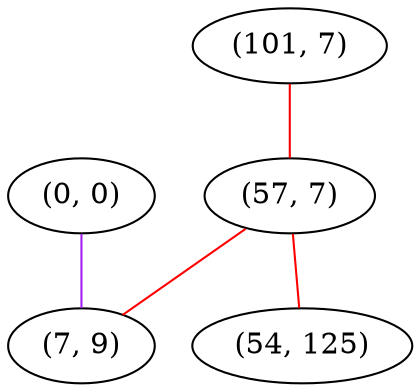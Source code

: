 graph "" {
"(0, 0)";
"(101, 7)";
"(57, 7)";
"(54, 125)";
"(7, 9)";
"(0, 0)" -- "(7, 9)"  [color=purple, key=0, weight=4];
"(101, 7)" -- "(57, 7)"  [color=red, key=0, weight=1];
"(57, 7)" -- "(54, 125)"  [color=red, key=0, weight=1];
"(57, 7)" -- "(7, 9)"  [color=red, key=0, weight=1];
}
